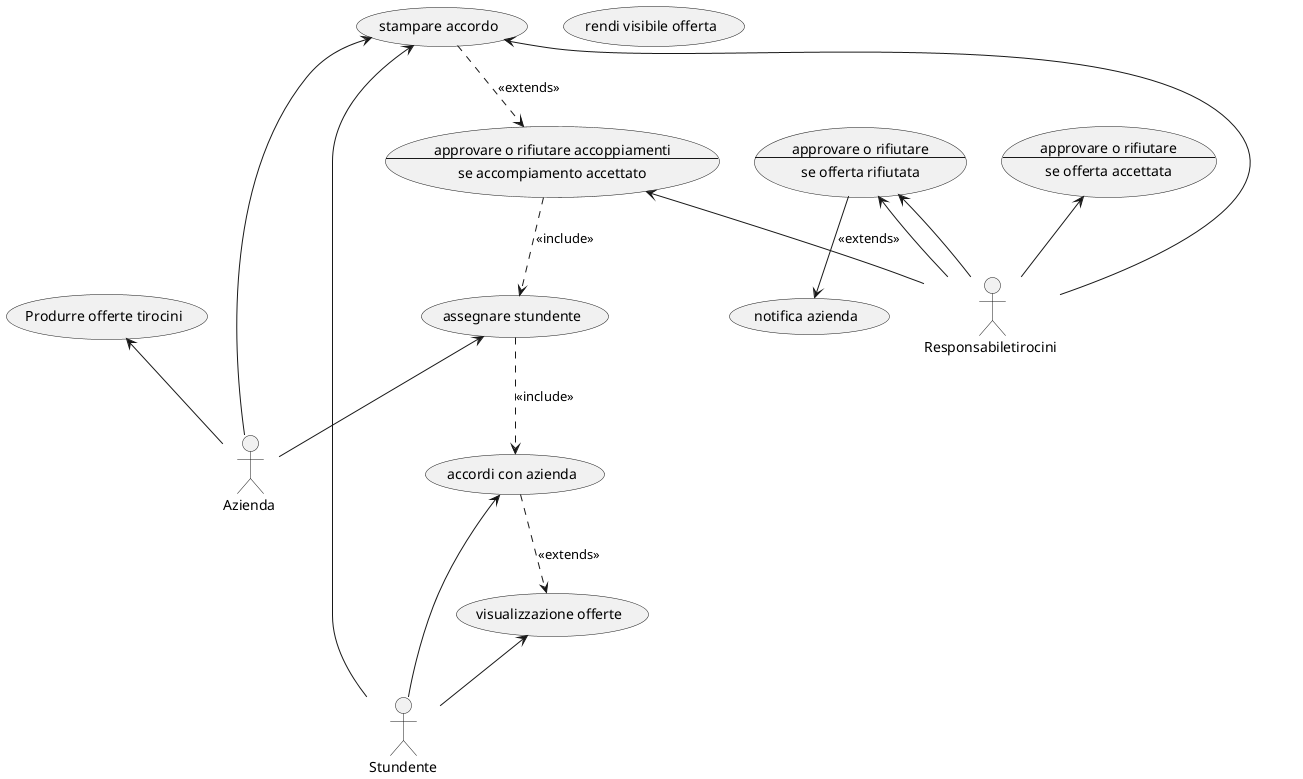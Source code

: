 @startuml
:Azienda : as azienda
:Responsabiletirocini : as responsabile
: Stundente : as studente
(Produrre offerte tirocini) as produrreoff
usecase  apprerifiuto as "approvare o rifiutare
--
se offerta rifiutata
"
usecase  apprerisi as "approvare o rifiutare
--
se offerta accettata
"
(rendi visibile offerta) as visualizza
(notifica azienda) as notifica
(visualizzazione offerte) as visualizzazione
(accordi con azienda) as accordo
(assegnare stundente) as assegnastudenti
usecase approvazionecoppie as "
approvare o rifiutare accoppiamenti
--
se accompiamento accettato
"
(stampare accordo) as stampare
accordo ..> visualizzazione :<<extends>>
apprerifiuto --> notifica : <<extends>>
assegnastudenti ..> accordo : <<include>>
approvazionecoppie ..> assegnastudenti : <<include>>
stampare ..> approvazionecoppie : <<extends>>
produrreoff <-- azienda
apprerisi <--responsabile
apprerifiuto <-- responsabile
apprerifiuto <-- responsabile
visualizzazione <-- studente
accordo <-- studente
assegnastudenti <-- azienda
approvazionecoppie <-- responsabile
stampare <-- responsabile
stampare <-- azienda
stampare <-- studente
@enduml